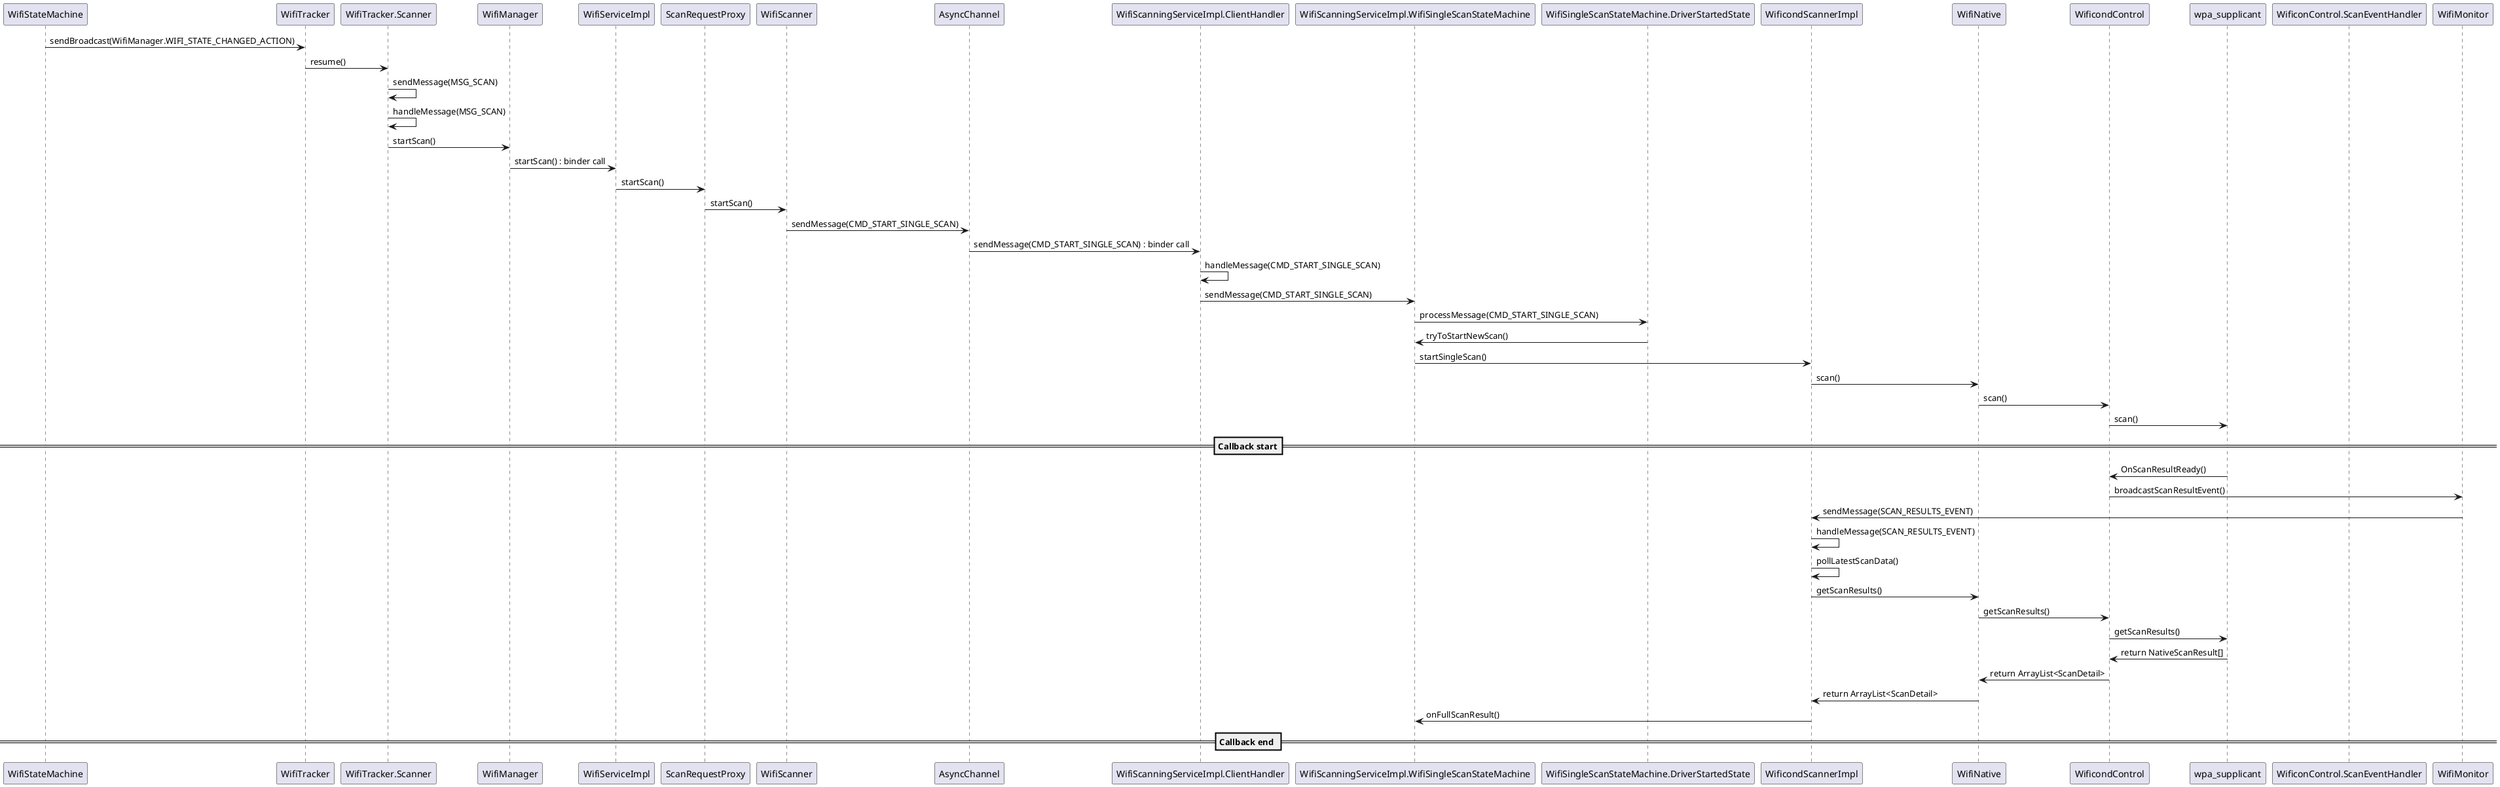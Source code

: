 @startuml
participant WifiStateMachine as c1
participant WifiTracker as c2
c1->c2 : sendBroadcast(WifiManager.WIFI_STATE_CHANGED_ACTION)
participant WifiTracker.Scanner as c3
c2->c3 : resume()
c3->c3 : sendMessage(MSG_SCAN)
c3->c3 : handleMessage(MSG_SCAN)
participant WifiManager as c4
c3->c4 : startScan()
participant WifiServiceImpl as c5
c4->c5 : startScan() : binder call
participant ScanRequestProxy as c6
c5->c6 : startScan()
participant WifiScanner as c7
c6->c7 : startScan()
participant AsyncChannel as c8
c7->c8 : sendMessage(CMD_START_SINGLE_SCAN)
participant WifiScanningServiceImpl.ClientHandler as c9
c8->c9 : sendMessage(CMD_START_SINGLE_SCAN) : binder call
c9->c9 : handleMessage(CMD_START_SINGLE_SCAN)
participant WifiScanningServiceImpl.WifiSingleScanStateMachine as c10
c9->c10 : sendMessage(CMD_START_SINGLE_SCAN)
participant WifiSingleScanStateMachine.DriverStartedState as c11
c10->c11 : processMessage(CMD_START_SINGLE_SCAN)
c11->c10 : tryToStartNewScan()
participant WificondScannerImpl as c12
c10->c12 : startSingleScan()
participant WifiNative as c13
c12->c13 : scan()
participant WificondControl as c14
c13->c14 : scan()
participant wpa_supplicant as c15
c14->c15 : scan()
== Callback start==
participant WificonControl.ScanEventHandler as c16
c15->c14 : OnScanResultReady()
participant WifiMonitor as c17
c14->c17 : broadcastScanResultEvent()
c17->c12 : sendMessage(SCAN_RESULTS_EVENT)
c12->c12 : handleMessage(SCAN_RESULTS_EVENT)
c12->c12 : pollLatestScanData()
c12->c13 : getScanResults()
c13->c14 : getScanResults()
c14->c15 : getScanResults()

c15->c14 : return NativeScanResult[]
c14->c13 : return ArrayList<ScanDetail>
c13->c12 : return ArrayList<ScanDetail>

c12->c10 : onFullScanResult()

== Callback end ==

@enduml
